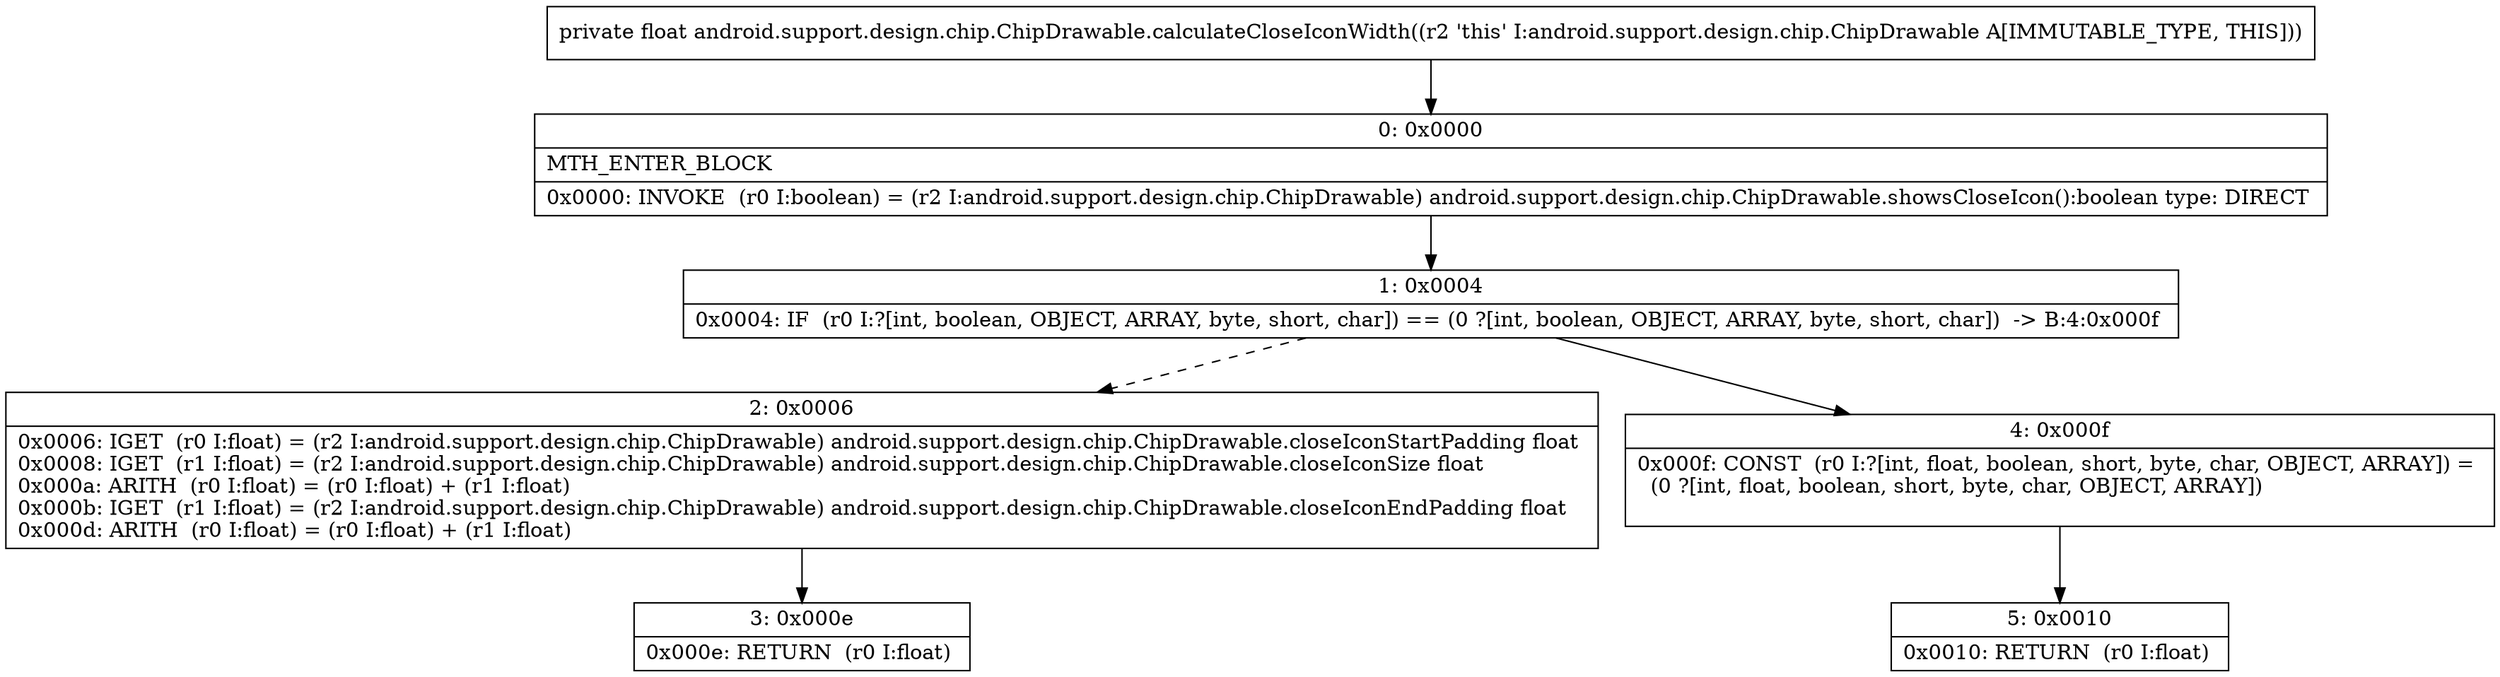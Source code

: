 digraph "CFG forandroid.support.design.chip.ChipDrawable.calculateCloseIconWidth()F" {
Node_0 [shape=record,label="{0\:\ 0x0000|MTH_ENTER_BLOCK\l|0x0000: INVOKE  (r0 I:boolean) = (r2 I:android.support.design.chip.ChipDrawable) android.support.design.chip.ChipDrawable.showsCloseIcon():boolean type: DIRECT \l}"];
Node_1 [shape=record,label="{1\:\ 0x0004|0x0004: IF  (r0 I:?[int, boolean, OBJECT, ARRAY, byte, short, char]) == (0 ?[int, boolean, OBJECT, ARRAY, byte, short, char])  \-\> B:4:0x000f \l}"];
Node_2 [shape=record,label="{2\:\ 0x0006|0x0006: IGET  (r0 I:float) = (r2 I:android.support.design.chip.ChipDrawable) android.support.design.chip.ChipDrawable.closeIconStartPadding float \l0x0008: IGET  (r1 I:float) = (r2 I:android.support.design.chip.ChipDrawable) android.support.design.chip.ChipDrawable.closeIconSize float \l0x000a: ARITH  (r0 I:float) = (r0 I:float) + (r1 I:float) \l0x000b: IGET  (r1 I:float) = (r2 I:android.support.design.chip.ChipDrawable) android.support.design.chip.ChipDrawable.closeIconEndPadding float \l0x000d: ARITH  (r0 I:float) = (r0 I:float) + (r1 I:float) \l}"];
Node_3 [shape=record,label="{3\:\ 0x000e|0x000e: RETURN  (r0 I:float) \l}"];
Node_4 [shape=record,label="{4\:\ 0x000f|0x000f: CONST  (r0 I:?[int, float, boolean, short, byte, char, OBJECT, ARRAY]) = \l  (0 ?[int, float, boolean, short, byte, char, OBJECT, ARRAY])\l \l}"];
Node_5 [shape=record,label="{5\:\ 0x0010|0x0010: RETURN  (r0 I:float) \l}"];
MethodNode[shape=record,label="{private float android.support.design.chip.ChipDrawable.calculateCloseIconWidth((r2 'this' I:android.support.design.chip.ChipDrawable A[IMMUTABLE_TYPE, THIS])) }"];
MethodNode -> Node_0;
Node_0 -> Node_1;
Node_1 -> Node_2[style=dashed];
Node_1 -> Node_4;
Node_2 -> Node_3;
Node_4 -> Node_5;
}

